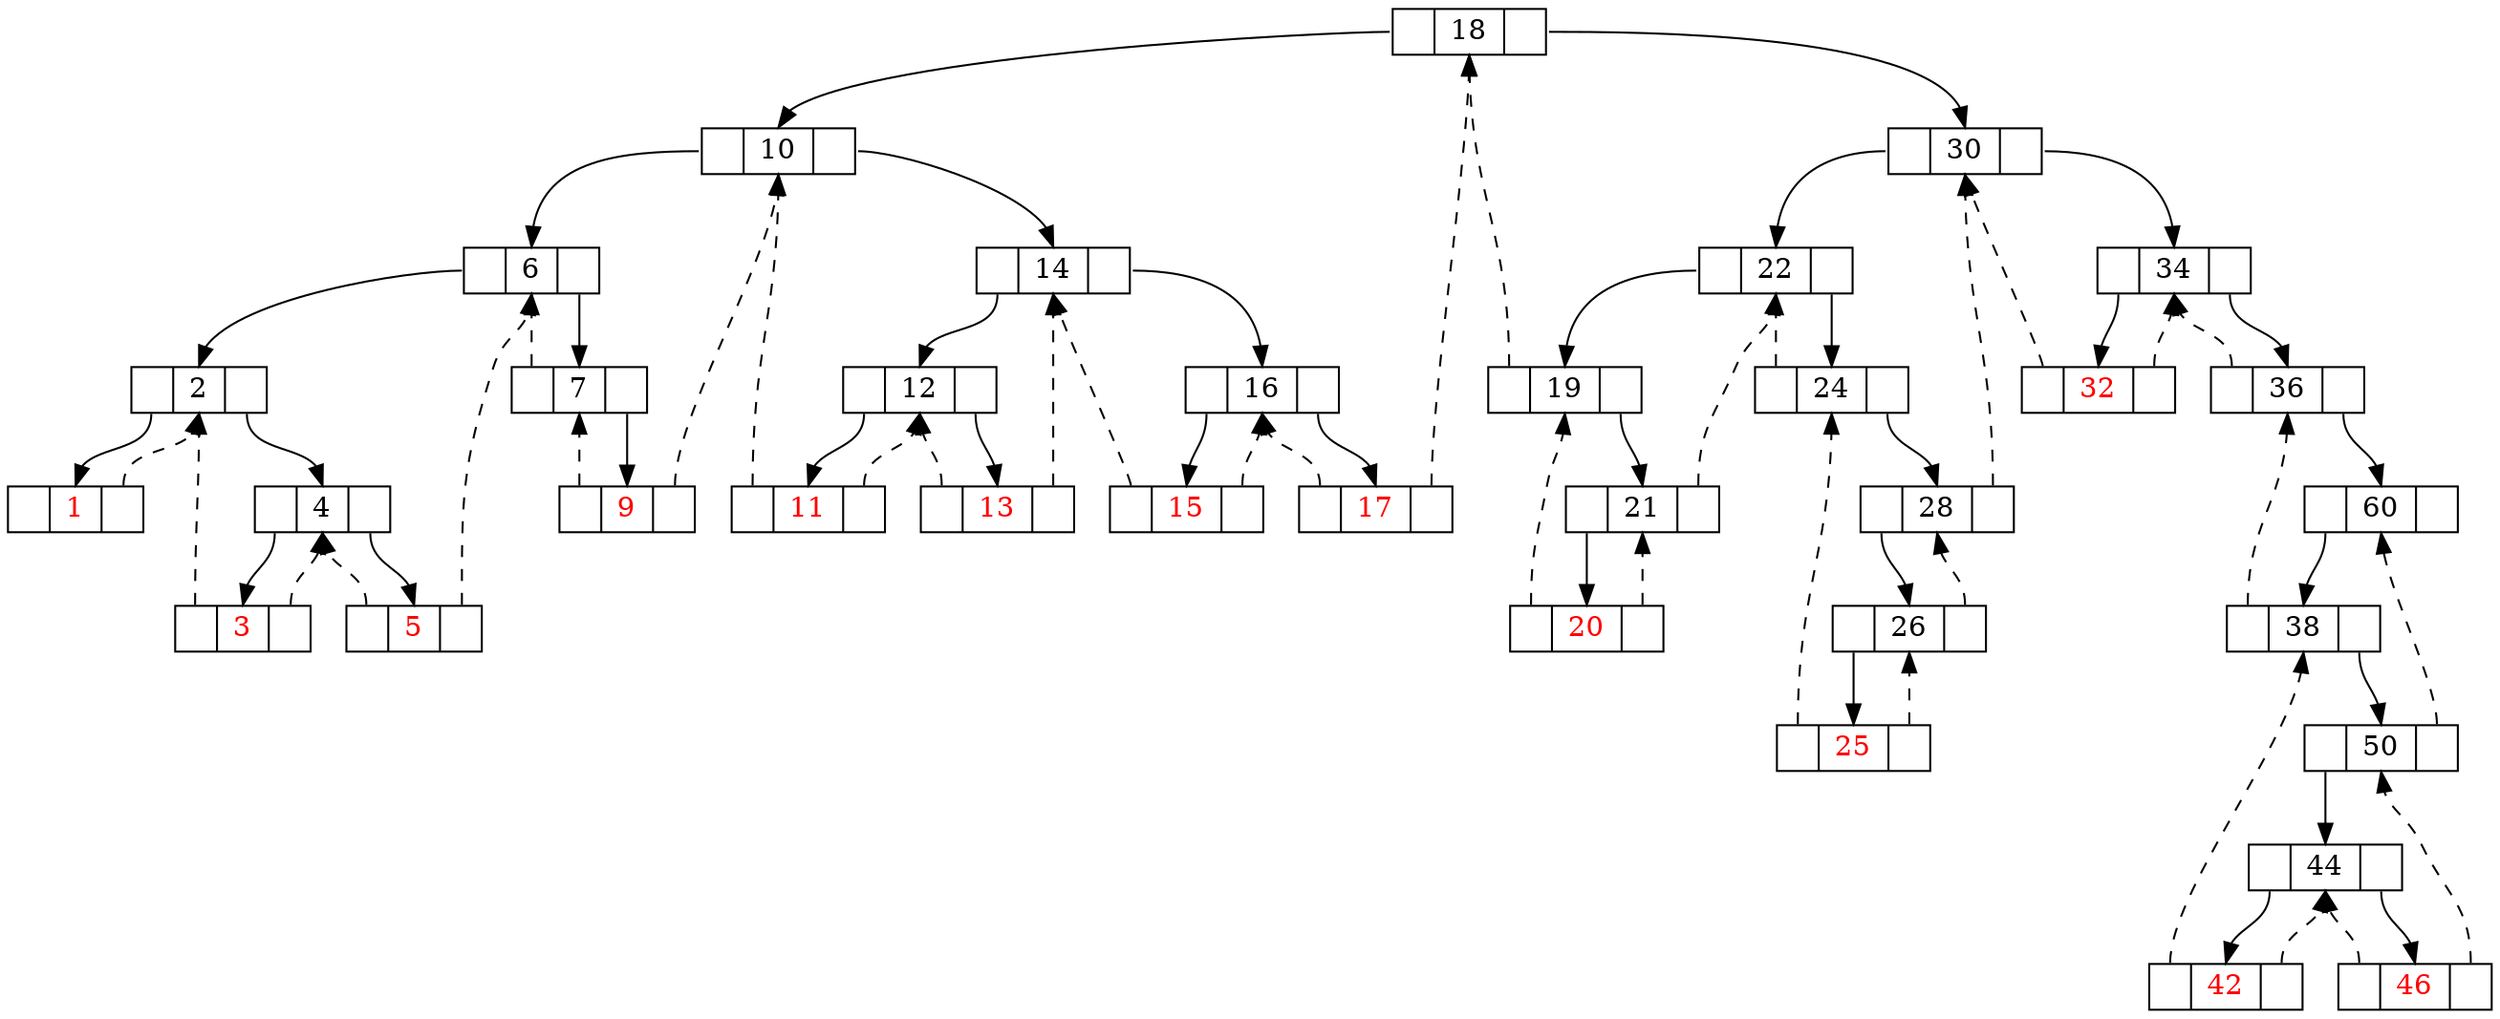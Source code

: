 digraph G{
node [shape = record, height = .1, color = "black"];
18[label = "<L> |<D> 18|<R> "];
10[label = "<L> |<D> 10|<R> "];
30[label = "<L> |<D> 30|<R> "];
6[label = "<L> |<D> 6|<R> "];
14[label = "<L> |<D> 14|<R> "];
22[label = "<L> |<D> 22|<R> "];
34[label = "<L> |<D> 34|<R> "];
2[label = "<L> |<D> 2|<R> "];
7[label = "<L> |<D> 7|<R> "];
12[label = "<L> |<D> 12|<R> "];
16[label = "<L> |<D> 16|<R> "];
19[label = "<L> |<D> 19|<R> "];
24[label = "<L> |<D> 24|<R> "];
32[label = "<L> |<D> 32|<R> ",fontcolor="red"];
36[label = "<L> |<D> 36|<R> "];
1[label = "<L> |<D> 1|<R> ",fontcolor="red"];
4[label = "<L> |<D> 4|<R> "];
9[label = "<L> |<D> 9|<R> ",fontcolor="red"];
11[label = "<L> |<D> 11|<R> ",fontcolor="red"];
13[label = "<L> |<D> 13|<R> ",fontcolor="red"];
15[label = "<L> |<D> 15|<R> ",fontcolor="red"];
17[label = "<L> |<D> 17|<R> ",fontcolor="red"];
21[label = "<L> |<D> 21|<R> "];
28[label = "<L> |<D> 28|<R> "];
60[label = "<L> |<D> 60|<R> "];
3[label = "<L> |<D> 3|<R> ",fontcolor="red"];
5[label = "<L> |<D> 5|<R> ",fontcolor="red"];
20[label = "<L> |<D> 20|<R> ",fontcolor="red"];
26[label = "<L> |<D> 26|<R> "];
38[label = "<L> |<D> 38|<R> "];
25[label = "<L> |<D> 25|<R> ",fontcolor="red"];
50[label = "<L> |<D> 50|<R> "];
44[label = "<L> |<D> 44|<R> "];
42[label = "<L> |<D> 42|<R> ",fontcolor="red"];
46[label = "<L> |<D> 46|<R> ",fontcolor="red"];
"18":L -> "10":D;
"18":R -> "30":D;
"10":L -> "6":D;
"10":R -> "14":D;
"30":L -> "22":D;
"30":R -> "34":D;
"6":L -> "2":D;
"6":R -> "7":D;
"14":L -> "12":D;
"14":R -> "16":D;
"22":L -> "19":D;
"22":R -> "24":D;
"34":L -> "32":D;
"34":R -> "36":D;
"2":L -> "1":D;
"2":R -> "4":D;
"7":L -> "6":D[style=dashed];
"7":R -> "9":D;
"12":L -> "11":D;
"12":R -> "13":D;
"16":L -> "15":D;
"16":R -> "17":D;
"19":L -> "18":D[style=dashed];
"19":R -> "21":D;
"24":L -> "22":D[style=dashed];
"24":R -> "28":D;
"32":L -> "30":D[style=dashed];
"32":R -> "34":D[style=dashed];
"36":L -> "34":D[style=dashed];
"36":R -> "60":D;
"1":R -> "2":D[style=dashed];
"4":L -> "3":D;
"4":R -> "5":D;
"9":L -> "7":D[style=dashed];
"9":R -> "10":D[style=dashed];
"11":L -> "10":D[style=dashed];
"11":R -> "12":D[style=dashed];
"13":L -> "12":D[style=dashed];
"13":R -> "14":D[style=dashed];
"15":L -> "14":D[style=dashed];
"15":R -> "16":D[style=dashed];
"17":L -> "16":D[style=dashed];
"17":R -> "18":D[style=dashed];
"21":L -> "20":D;
"21":R -> "22":D[style=dashed];
"28":L -> "26":D;
"28":R -> "30":D[style=dashed];
"60":L -> "38":D;
"3":L -> "2":D[style=dashed];
"3":R -> "4":D[style=dashed];
"5":L -> "4":D[style=dashed];
"5":R -> "6":D[style=dashed];
"20":L -> "19":D[style=dashed];
"20":R -> "21":D[style=dashed];
"26":L -> "25":D;
"26":R -> "28":D[style=dashed];
"38":L -> "36":D[style=dashed];
"38":R -> "50":D;
"25":L -> "24":D[style=dashed];
"25":R -> "26":D[style=dashed];
"50":L -> "44":D;
"50":R -> "60":D[style=dashed];
"44":L -> "42":D;
"44":R -> "46":D;
"42":L -> "38":D[style=dashed];
"42":R -> "44":D[style=dashed];
"46":L -> "44":D[style=dashed];
"46":R -> "50":D[style=dashed];
}
